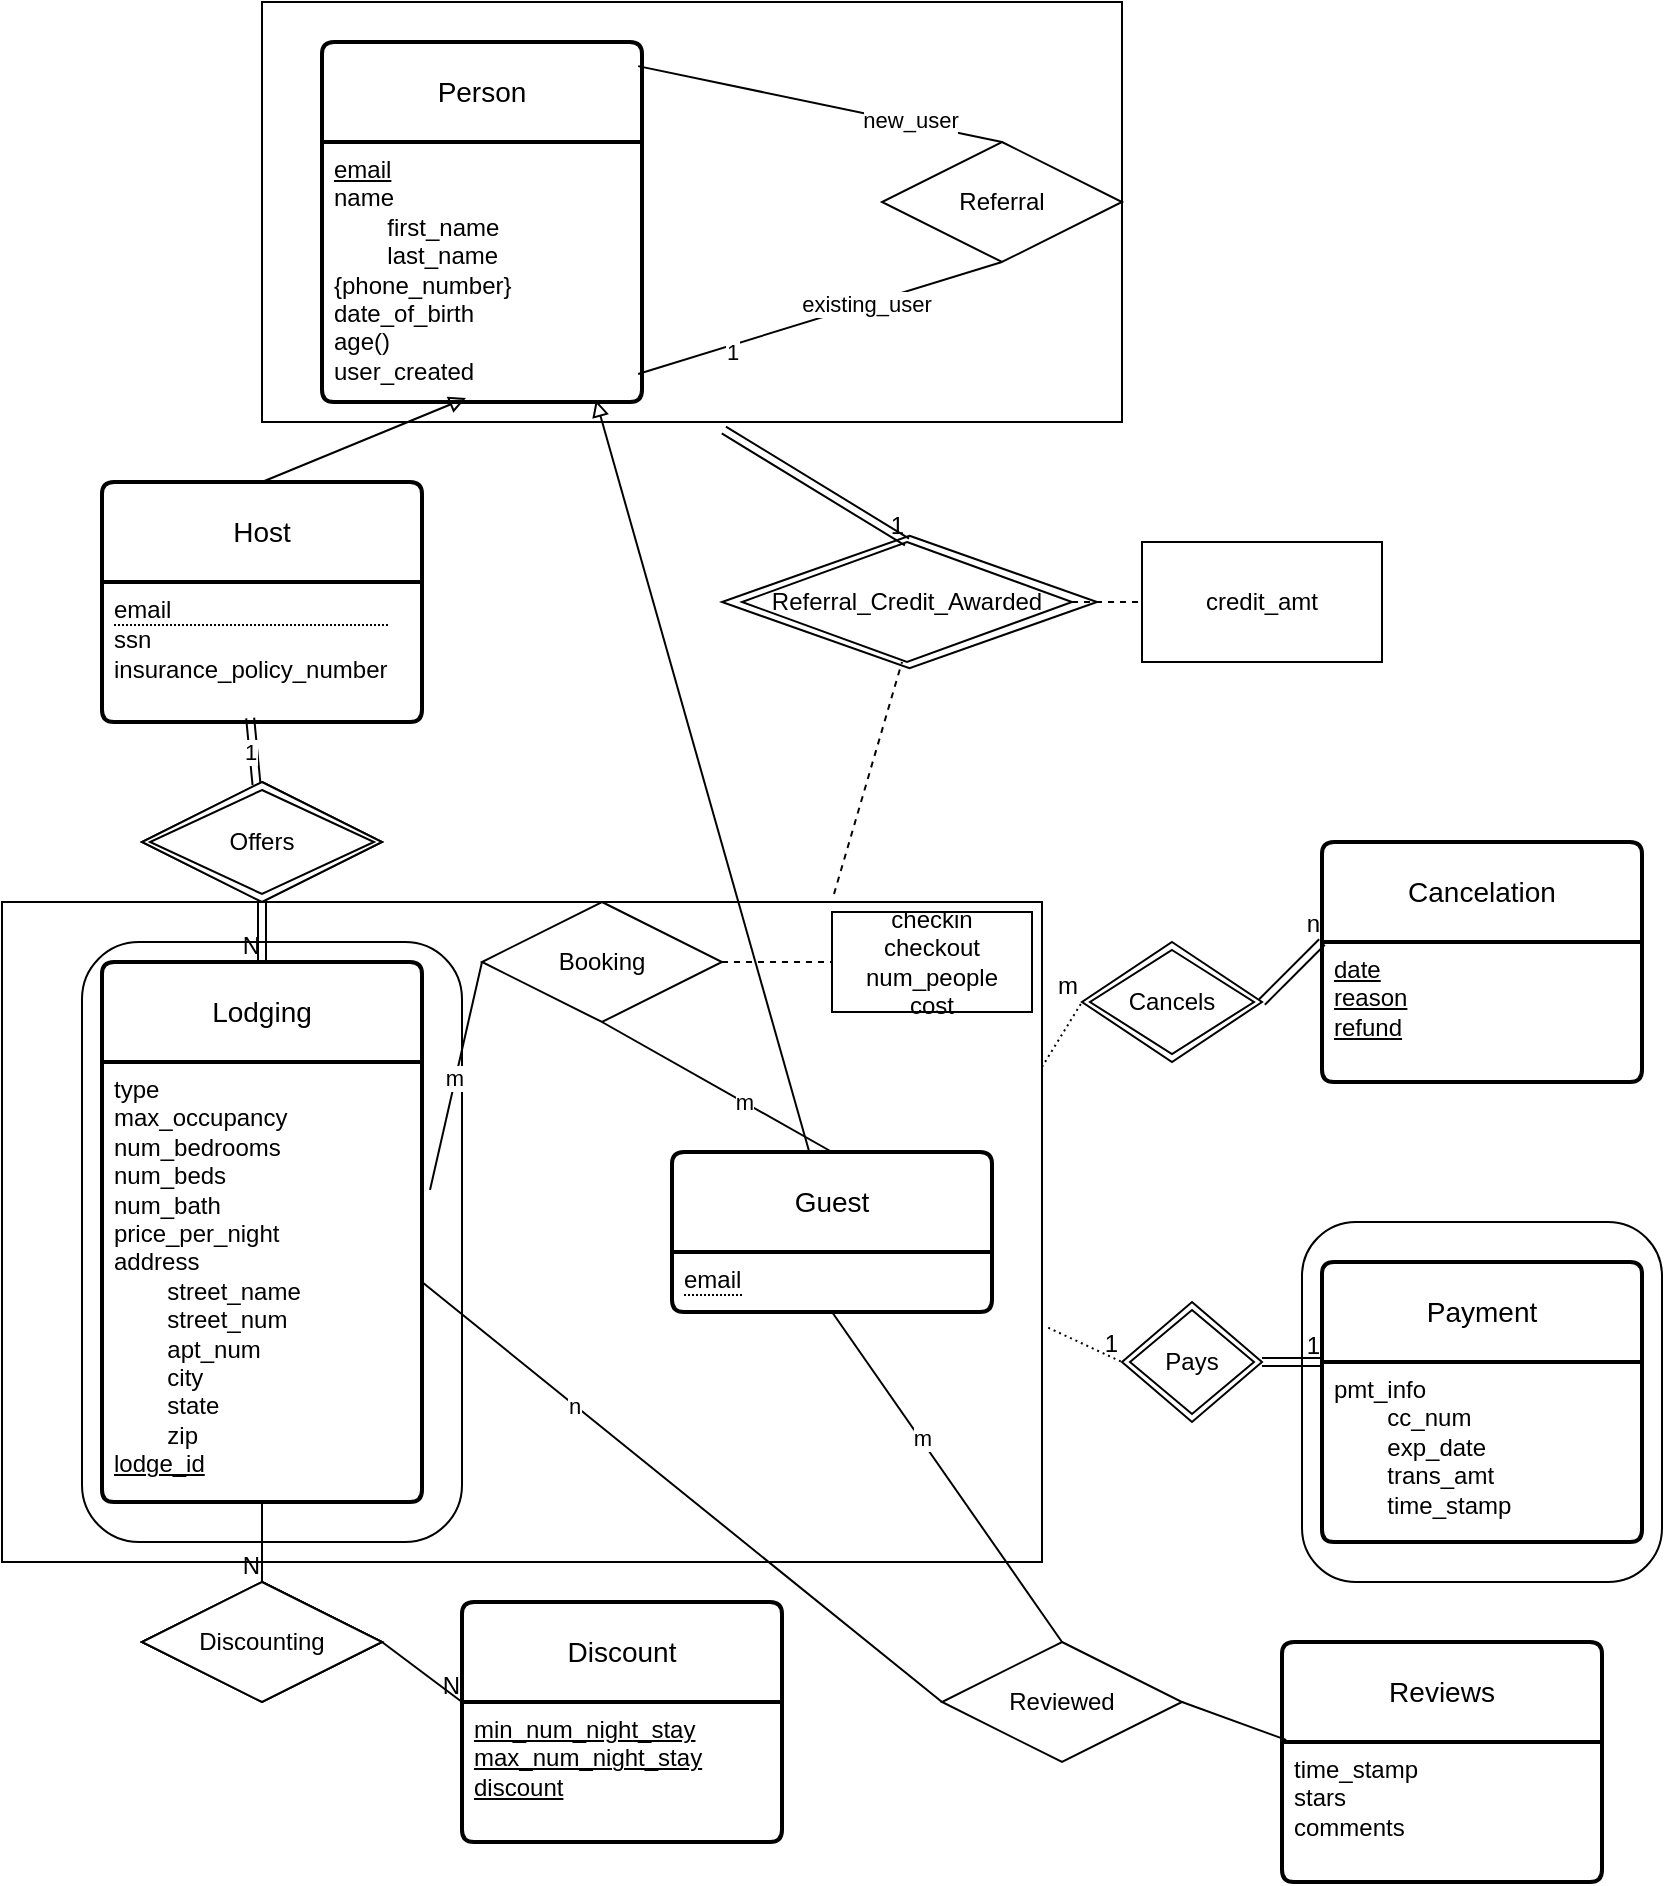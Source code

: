 <mxfile version="21.7.4" type="github">
  <diagram id="R2lEEEUBdFMjLlhIrx00" name="Page-1">
    <mxGraphModel dx="1367" dy="795" grid="1" gridSize="10" guides="1" tooltips="1" connect="1" arrows="1" fold="1" page="1" pageScale="1" pageWidth="850" pageHeight="1100" math="0" shadow="0" extFonts="Permanent Marker^https://fonts.googleapis.com/css?family=Permanent+Marker">
      <root>
        <mxCell id="0" />
        <mxCell id="1" parent="0" />
        <mxCell id="330GPT98bmkKfDyMkQcv-138" value="" style="rhombus;whiteSpace=wrap;html=1;" vertex="1" parent="1">
          <mxGeometry x="370" y="286.86" width="187.5" height="66.28" as="geometry" />
        </mxCell>
        <mxCell id="330GPT98bmkKfDyMkQcv-136" value="" style="rounded=1;whiteSpace=wrap;html=1;" vertex="1" parent="1">
          <mxGeometry x="660" y="630" width="180" height="180" as="geometry" />
        </mxCell>
        <mxCell id="330GPT98bmkKfDyMkQcv-129" value="" style="rounded=0;whiteSpace=wrap;html=1;" vertex="1" parent="1">
          <mxGeometry x="140" y="20" width="430" height="210" as="geometry" />
        </mxCell>
        <mxCell id="330GPT98bmkKfDyMkQcv-78" value="" style="rounded=0;whiteSpace=wrap;html=1;" vertex="1" parent="1">
          <mxGeometry x="10" y="470" width="520" height="330" as="geometry" />
        </mxCell>
        <mxCell id="330GPT98bmkKfDyMkQcv-146" value="" style="rounded=1;whiteSpace=wrap;html=1;direction=south;" vertex="1" parent="1">
          <mxGeometry x="50" y="490" width="190" height="300" as="geometry" />
        </mxCell>
        <mxCell id="330GPT98bmkKfDyMkQcv-26" value="Person" style="swimlane;childLayout=stackLayout;horizontal=1;startSize=50;horizontalStack=0;rounded=1;fontSize=14;fontStyle=0;strokeWidth=2;resizeParent=0;resizeLast=1;shadow=0;dashed=0;align=center;arcSize=4;whiteSpace=wrap;html=1;" vertex="1" parent="1">
          <mxGeometry x="170" y="40" width="160" height="180" as="geometry" />
        </mxCell>
        <mxCell id="330GPT98bmkKfDyMkQcv-27" value="&lt;div&gt;&lt;u&gt;email&lt;/u&gt;&lt;/div&gt;&lt;div&gt;name&lt;/div&gt;&lt;div&gt;&lt;span style=&quot;white-space: pre;&quot;&gt;&#x9;&lt;/span&gt;first_name&lt;/div&gt;&lt;div&gt;&lt;span style=&quot;white-space: pre;&quot;&gt;&#x9;&lt;/span&gt;last_name&lt;/div&gt;&lt;div&gt;{phone_number}&lt;/div&gt;&lt;div&gt;date_of_birth&lt;/div&gt;&lt;div&gt;age()&lt;/div&gt;&lt;div&gt;user_created&lt;br&gt;&lt;/div&gt;" style="align=left;strokeColor=none;fillColor=none;spacingLeft=4;fontSize=12;verticalAlign=top;resizable=0;rotatable=0;part=1;html=1;" vertex="1" parent="330GPT98bmkKfDyMkQcv-26">
          <mxGeometry y="50" width="160" height="130" as="geometry" />
        </mxCell>
        <mxCell id="330GPT98bmkKfDyMkQcv-29" value="Host" style="swimlane;childLayout=stackLayout;horizontal=1;startSize=50;horizontalStack=0;rounded=1;fontSize=14;fontStyle=0;strokeWidth=2;resizeParent=0;resizeLast=1;shadow=0;dashed=0;align=center;arcSize=4;whiteSpace=wrap;html=1;" vertex="1" parent="1">
          <mxGeometry x="60" y="260" width="160" height="120" as="geometry" />
        </mxCell>
        <mxCell id="330GPT98bmkKfDyMkQcv-30" value="&lt;div style=&quot;border-bottom: 1px dotted black&quot;&gt;email&lt;/div&gt;&lt;div&gt;ssn&lt;/div&gt;&lt;div&gt;insurance_policy_number&lt;br&gt;&lt;/div&gt;" style="align=left;strokeColor=none;fillColor=none;spacingLeft=4;fontSize=12;verticalAlign=top;resizable=0;rotatable=0;part=1;html=1;" vertex="1" parent="330GPT98bmkKfDyMkQcv-29">
          <mxGeometry y="50" width="160" height="70" as="geometry" />
        </mxCell>
        <mxCell id="330GPT98bmkKfDyMkQcv-39" value="Lodging" style="swimlane;childLayout=stackLayout;horizontal=1;startSize=50;horizontalStack=0;rounded=1;fontSize=14;fontStyle=0;strokeWidth=2;resizeParent=0;resizeLast=1;shadow=0;dashed=0;align=center;arcSize=4;whiteSpace=wrap;html=1;" vertex="1" parent="1">
          <mxGeometry x="60" y="500" width="160" height="270" as="geometry" />
        </mxCell>
        <mxCell id="330GPT98bmkKfDyMkQcv-40" value="&lt;div&gt;type&lt;/div&gt;&lt;div&gt;max_occupancy&lt;/div&gt;&lt;div&gt;num_bedrooms&lt;/div&gt;&lt;div&gt;num_beds&lt;/div&gt;&lt;div&gt;num_bath&lt;/div&gt;&lt;div&gt;price_per_night&lt;/div&gt;&lt;div&gt;address&lt;/div&gt;&lt;div&gt;&lt;span style=&quot;white-space: pre;&quot;&gt;&#x9;&lt;/span&gt;street_name&lt;/div&gt;&lt;div&gt;&lt;span style=&quot;white-space: pre;&quot;&gt;&#x9;&lt;/span&gt;street_num&lt;/div&gt;&lt;div&gt;&lt;span style=&quot;white-space: pre;&quot;&gt;&#x9;&lt;/span&gt;apt_num&lt;/div&gt;&lt;div&gt;&lt;span style=&quot;white-space: pre;&quot;&gt;&#x9;&lt;/span&gt;city&lt;/div&gt;&lt;div&gt;&lt;span style=&quot;white-space: pre;&quot;&gt;&#x9;&lt;/span&gt;state&lt;/div&gt;&lt;div&gt;&lt;span style=&quot;white-space: pre;&quot;&gt;&#x9;&lt;/span&gt;zip&lt;/div&gt;&lt;div&gt;&lt;u&gt;lodge_id&lt;/u&gt;&lt;br&gt;&lt;/div&gt;" style="align=left;strokeColor=none;fillColor=none;spacingLeft=4;fontSize=12;verticalAlign=top;resizable=0;rotatable=0;part=1;html=1;" vertex="1" parent="330GPT98bmkKfDyMkQcv-39">
          <mxGeometry y="50" width="160" height="220" as="geometry" />
        </mxCell>
        <mxCell id="330GPT98bmkKfDyMkQcv-43" value="&lt;div&gt;Offers&lt;/div&gt;" style="shape=rhombus;perimeter=rhombusPerimeter;whiteSpace=wrap;html=1;align=center;" vertex="1" parent="1">
          <mxGeometry x="80" y="410" width="120" height="60" as="geometry" />
        </mxCell>
        <mxCell id="330GPT98bmkKfDyMkQcv-46" value="Guest" style="swimlane;childLayout=stackLayout;horizontal=1;startSize=50;horizontalStack=0;rounded=1;fontSize=14;fontStyle=0;strokeWidth=2;resizeParent=0;resizeLast=1;shadow=0;dashed=0;align=center;arcSize=4;whiteSpace=wrap;html=1;" vertex="1" parent="1">
          <mxGeometry x="345" y="595" width="160" height="80" as="geometry" />
        </mxCell>
        <mxCell id="330GPT98bmkKfDyMkQcv-47" value="&lt;div style=&quot;border-bottom: 1px dotted black&quot;&gt;email&lt;/div&gt;" style="align=left;strokeColor=none;fillColor=none;spacingLeft=4;fontSize=12;verticalAlign=top;resizable=0;rotatable=0;part=1;html=1;" vertex="1" parent="330GPT98bmkKfDyMkQcv-46">
          <mxGeometry y="50" width="160" height="30" as="geometry" />
        </mxCell>
        <mxCell id="330GPT98bmkKfDyMkQcv-53" value="" style="shape=link;html=1;rounded=0;exitX=0.5;exitY=1;exitDx=0;exitDy=0;entryX=0.5;entryY=0;entryDx=0;entryDy=0;" edge="1" parent="1" source="330GPT98bmkKfDyMkQcv-43" target="330GPT98bmkKfDyMkQcv-39">
          <mxGeometry relative="1" as="geometry">
            <mxPoint x="260" y="440" as="sourcePoint" />
            <mxPoint x="330" y="410" as="targetPoint" />
          </mxGeometry>
        </mxCell>
        <mxCell id="330GPT98bmkKfDyMkQcv-54" value="N" style="resizable=0;html=1;whiteSpace=wrap;align=right;verticalAlign=bottom;" connectable="0" vertex="1" parent="330GPT98bmkKfDyMkQcv-53">
          <mxGeometry x="1" relative="1" as="geometry" />
        </mxCell>
        <mxCell id="330GPT98bmkKfDyMkQcv-60" value="" style="shape=link;html=1;rounded=0;exitX=0.463;exitY=0.971;exitDx=0;exitDy=0;exitPerimeter=0;" edge="1" parent="1" source="330GPT98bmkKfDyMkQcv-30" target="330GPT98bmkKfDyMkQcv-43">
          <mxGeometry width="100" relative="1" as="geometry">
            <mxPoint x="200" y="410" as="sourcePoint" />
            <mxPoint x="300" y="410" as="targetPoint" />
          </mxGeometry>
        </mxCell>
        <mxCell id="330GPT98bmkKfDyMkQcv-61" value="&lt;div&gt;1&lt;/div&gt;" style="edgeLabel;html=1;align=center;verticalAlign=middle;resizable=0;points=[];" vertex="1" connectable="0" parent="330GPT98bmkKfDyMkQcv-60">
          <mxGeometry x="-0.006" y="-2" relative="1" as="geometry">
            <mxPoint as="offset" />
          </mxGeometry>
        </mxCell>
        <mxCell id="330GPT98bmkKfDyMkQcv-62" value="Booking" style="shape=rhombus;perimeter=rhombusPerimeter;whiteSpace=wrap;html=1;align=center;" vertex="1" parent="1">
          <mxGeometry x="250" y="470" width="120" height="60" as="geometry" />
        </mxCell>
        <mxCell id="330GPT98bmkKfDyMkQcv-63" value="&lt;div&gt;checkin&lt;/div&gt;&lt;div&gt;checkout&lt;/div&gt;&lt;div&gt;num_people&lt;/div&gt;&lt;div&gt;cost&lt;/div&gt;" style="whiteSpace=wrap;html=1;align=center;" vertex="1" parent="1">
          <mxGeometry x="425" y="475" width="100" height="50" as="geometry" />
        </mxCell>
        <mxCell id="330GPT98bmkKfDyMkQcv-64" value="" style="endArrow=none;dashed=1;html=1;rounded=0;exitX=1;exitY=0.5;exitDx=0;exitDy=0;entryX=0;entryY=0.5;entryDx=0;entryDy=0;" edge="1" parent="1" source="330GPT98bmkKfDyMkQcv-62" target="330GPT98bmkKfDyMkQcv-63">
          <mxGeometry width="50" height="50" relative="1" as="geometry">
            <mxPoint x="450" y="310" as="sourcePoint" />
            <mxPoint x="500" y="260" as="targetPoint" />
          </mxGeometry>
        </mxCell>
        <mxCell id="330GPT98bmkKfDyMkQcv-65" value="" style="endArrow=none;html=1;rounded=0;entryX=0.5;entryY=0;entryDx=0;entryDy=0;exitX=0.5;exitY=1;exitDx=0;exitDy=0;" edge="1" parent="1" source="330GPT98bmkKfDyMkQcv-62" target="330GPT98bmkKfDyMkQcv-46">
          <mxGeometry width="50" height="50" relative="1" as="geometry">
            <mxPoint x="450" y="310" as="sourcePoint" />
            <mxPoint x="500" y="260" as="targetPoint" />
          </mxGeometry>
        </mxCell>
        <mxCell id="330GPT98bmkKfDyMkQcv-67" value="m" style="edgeLabel;html=1;align=center;verticalAlign=middle;resizable=0;points=[];" vertex="1" connectable="0" parent="330GPT98bmkKfDyMkQcv-65">
          <mxGeometry x="0.228" relative="1" as="geometry">
            <mxPoint as="offset" />
          </mxGeometry>
        </mxCell>
        <mxCell id="330GPT98bmkKfDyMkQcv-66" value="" style="endArrow=none;html=1;rounded=0;exitX=0;exitY=0.5;exitDx=0;exitDy=0;entryX=1.025;entryY=0.291;entryDx=0;entryDy=0;entryPerimeter=0;" edge="1" parent="1" source="330GPT98bmkKfDyMkQcv-62" target="330GPT98bmkKfDyMkQcv-40">
          <mxGeometry width="50" height="50" relative="1" as="geometry">
            <mxPoint x="440" y="400" as="sourcePoint" />
            <mxPoint x="490" y="350" as="targetPoint" />
          </mxGeometry>
        </mxCell>
        <mxCell id="330GPT98bmkKfDyMkQcv-68" value="m" style="edgeLabel;html=1;align=center;verticalAlign=middle;resizable=0;points=[];" vertex="1" connectable="0" parent="330GPT98bmkKfDyMkQcv-66">
          <mxGeometry x="0.005" y="-1" relative="1" as="geometry">
            <mxPoint as="offset" />
          </mxGeometry>
        </mxCell>
        <mxCell id="330GPT98bmkKfDyMkQcv-81" value="Payment" style="swimlane;childLayout=stackLayout;horizontal=1;startSize=50;horizontalStack=0;rounded=1;fontSize=14;fontStyle=0;strokeWidth=2;resizeParent=0;resizeLast=1;shadow=0;dashed=0;align=center;arcSize=4;whiteSpace=wrap;html=1;" vertex="1" parent="1">
          <mxGeometry x="670" y="650" width="160" height="140" as="geometry" />
        </mxCell>
        <mxCell id="330GPT98bmkKfDyMkQcv-82" value="&lt;div&gt;pmt_info&lt;/div&gt;&lt;div&gt;&lt;span style=&quot;white-space: pre;&quot;&gt;&#x9;&lt;/span&gt;cc_num&lt;/div&gt;&lt;div&gt;&lt;span style=&quot;white-space: pre;&quot;&gt;&#x9;&lt;/span&gt;exp_date&lt;/div&gt;&lt;div&gt;&lt;span style=&quot;white-space: pre;&quot;&gt;&#x9;&lt;/span&gt;trans_amt&lt;/div&gt;&lt;div&gt;&lt;span style=&quot;white-space: pre;&quot;&gt;&#x9;&lt;/span&gt;time_stamp&lt;br&gt;&lt;/div&gt;" style="align=left;strokeColor=none;fillColor=none;spacingLeft=4;fontSize=12;verticalAlign=top;resizable=0;rotatable=0;part=1;html=1;" vertex="1" parent="330GPT98bmkKfDyMkQcv-81">
          <mxGeometry y="50" width="160" height="90" as="geometry" />
        </mxCell>
        <mxCell id="330GPT98bmkKfDyMkQcv-83" style="edgeStyle=orthogonalEdgeStyle;rounded=0;orthogonalLoop=1;jettySize=auto;html=1;exitX=0.5;exitY=1;exitDx=0;exitDy=0;" edge="1" parent="1" source="330GPT98bmkKfDyMkQcv-82">
          <mxGeometry relative="1" as="geometry">
            <mxPoint x="750" y="790" as="targetPoint" />
          </mxGeometry>
        </mxCell>
        <mxCell id="330GPT98bmkKfDyMkQcv-84" value="&lt;div&gt;Cancelation&lt;/div&gt;" style="swimlane;childLayout=stackLayout;horizontal=1;startSize=50;horizontalStack=0;rounded=1;fontSize=14;fontStyle=0;strokeWidth=2;resizeParent=0;resizeLast=1;shadow=0;dashed=0;align=center;arcSize=4;whiteSpace=wrap;html=1;" vertex="1" parent="1">
          <mxGeometry x="670" y="440" width="160" height="120" as="geometry" />
        </mxCell>
        <mxCell id="330GPT98bmkKfDyMkQcv-85" value="&lt;div&gt;&lt;u&gt;date&lt;/u&gt;&lt;/div&gt;&lt;div&gt;&lt;u&gt;reason&lt;/u&gt;&lt;/div&gt;&lt;div&gt;&lt;u&gt;refund&lt;br&gt;&lt;/u&gt;&lt;/div&gt;" style="align=left;strokeColor=none;fillColor=none;spacingLeft=4;fontSize=12;verticalAlign=top;resizable=0;rotatable=0;part=1;html=1;" vertex="1" parent="330GPT98bmkKfDyMkQcv-84">
          <mxGeometry y="50" width="160" height="70" as="geometry" />
        </mxCell>
        <mxCell id="330GPT98bmkKfDyMkQcv-90" value="Referral" style="shape=rhombus;perimeter=rhombusPerimeter;whiteSpace=wrap;html=1;align=center;" vertex="1" parent="1">
          <mxGeometry x="450" y="90" width="120" height="60" as="geometry" />
        </mxCell>
        <mxCell id="330GPT98bmkKfDyMkQcv-91" value="" style="endArrow=none;html=1;rounded=0;exitX=0.988;exitY=0.892;exitDx=0;exitDy=0;exitPerimeter=0;entryX=0.5;entryY=1;entryDx=0;entryDy=0;" edge="1" parent="1" source="330GPT98bmkKfDyMkQcv-27" target="330GPT98bmkKfDyMkQcv-90">
          <mxGeometry relative="1" as="geometry">
            <mxPoint x="430" y="400" as="sourcePoint" />
            <mxPoint x="590" y="400" as="targetPoint" />
          </mxGeometry>
        </mxCell>
        <mxCell id="330GPT98bmkKfDyMkQcv-94" value="existing_user" style="edgeLabel;html=1;align=center;verticalAlign=middle;resizable=0;points=[];" vertex="1" connectable="0" parent="330GPT98bmkKfDyMkQcv-91">
          <mxGeometry x="0.252" relative="1" as="geometry">
            <mxPoint as="offset" />
          </mxGeometry>
        </mxCell>
        <mxCell id="330GPT98bmkKfDyMkQcv-95" value="&lt;div&gt;1&lt;/div&gt;" style="edgeLabel;html=1;align=center;verticalAlign=middle;resizable=0;points=[];" vertex="1" connectable="0" parent="330GPT98bmkKfDyMkQcv-91">
          <mxGeometry x="-0.495" y="-3" relative="1" as="geometry">
            <mxPoint as="offset" />
          </mxGeometry>
        </mxCell>
        <mxCell id="330GPT98bmkKfDyMkQcv-92" value="" style="endArrow=none;html=1;rounded=0;exitX=0.988;exitY=0.067;exitDx=0;exitDy=0;exitPerimeter=0;entryX=0.5;entryY=0;entryDx=0;entryDy=0;" edge="1" parent="1" source="330GPT98bmkKfDyMkQcv-26" target="330GPT98bmkKfDyMkQcv-90">
          <mxGeometry relative="1" as="geometry">
            <mxPoint x="430" y="400" as="sourcePoint" />
            <mxPoint x="590" y="400" as="targetPoint" />
          </mxGeometry>
        </mxCell>
        <mxCell id="330GPT98bmkKfDyMkQcv-93" value="new_user" style="edgeLabel;html=1;align=center;verticalAlign=middle;resizable=0;points=[];" vertex="1" connectable="0" parent="330GPT98bmkKfDyMkQcv-92">
          <mxGeometry x="0.489" y="2" relative="1" as="geometry">
            <mxPoint as="offset" />
          </mxGeometry>
        </mxCell>
        <mxCell id="330GPT98bmkKfDyMkQcv-96" value="Discounting" style="shape=rhombus;perimeter=rhombusPerimeter;whiteSpace=wrap;html=1;align=center;" vertex="1" parent="1">
          <mxGeometry x="80" y="810" width="120" height="60" as="geometry" />
        </mxCell>
        <mxCell id="330GPT98bmkKfDyMkQcv-99" value="Discount" style="swimlane;childLayout=stackLayout;horizontal=1;startSize=50;horizontalStack=0;rounded=1;fontSize=14;fontStyle=0;strokeWidth=2;resizeParent=0;resizeLast=1;shadow=0;dashed=0;align=center;arcSize=4;whiteSpace=wrap;html=1;" vertex="1" parent="1">
          <mxGeometry x="240" y="820" width="160" height="120" as="geometry" />
        </mxCell>
        <mxCell id="330GPT98bmkKfDyMkQcv-100" value="&lt;div&gt;&lt;u&gt;min_num_night_stay&lt;/u&gt;&lt;/div&gt;&lt;div&gt;&lt;u&gt;max_num_night_stay&lt;/u&gt;&lt;/div&gt;&lt;div&gt;&lt;u&gt;discount&lt;br&gt;&lt;/u&gt;&lt;/div&gt;" style="align=left;strokeColor=none;fillColor=none;spacingLeft=4;fontSize=12;verticalAlign=top;resizable=0;rotatable=0;part=1;html=1;" vertex="1" parent="330GPT98bmkKfDyMkQcv-99">
          <mxGeometry y="50" width="160" height="70" as="geometry" />
        </mxCell>
        <mxCell id="330GPT98bmkKfDyMkQcv-103" value="Discounting" style="shape=rhombus;double=1;perimeter=rhombusPerimeter;whiteSpace=wrap;html=1;align=center;" vertex="1" parent="1">
          <mxGeometry x="80" y="810" width="120" height="60" as="geometry" />
        </mxCell>
        <mxCell id="330GPT98bmkKfDyMkQcv-108" value="Cancels" style="shape=rhombus;double=1;perimeter=rhombusPerimeter;whiteSpace=wrap;html=1;align=center;" vertex="1" parent="1">
          <mxGeometry x="550" y="490" width="90" height="60" as="geometry" />
        </mxCell>
        <mxCell id="330GPT98bmkKfDyMkQcv-109" value="" style="endArrow=none;html=1;rounded=0;dashed=1;dashPattern=1 2;exitX=1;exitY=0.25;exitDx=0;exitDy=0;entryX=0;entryY=0.5;entryDx=0;entryDy=0;" edge="1" parent="1" source="330GPT98bmkKfDyMkQcv-78" target="330GPT98bmkKfDyMkQcv-108">
          <mxGeometry relative="1" as="geometry">
            <mxPoint x="390" y="550" as="sourcePoint" />
            <mxPoint x="550" y="550" as="targetPoint" />
          </mxGeometry>
        </mxCell>
        <mxCell id="330GPT98bmkKfDyMkQcv-110" value="m" style="resizable=0;html=1;whiteSpace=wrap;align=right;verticalAlign=bottom;" connectable="0" vertex="1" parent="330GPT98bmkKfDyMkQcv-109">
          <mxGeometry x="1" relative="1" as="geometry" />
        </mxCell>
        <mxCell id="330GPT98bmkKfDyMkQcv-111" value="Pays" style="shape=rhombus;double=1;perimeter=rhombusPerimeter;whiteSpace=wrap;html=1;align=center;" vertex="1" parent="1">
          <mxGeometry x="570" y="670" width="70" height="60" as="geometry" />
        </mxCell>
        <mxCell id="330GPT98bmkKfDyMkQcv-112" value="" style="endArrow=none;html=1;rounded=0;dashed=1;dashPattern=1 2;entryX=0;entryY=0.5;entryDx=0;entryDy=0;exitX=1.006;exitY=0.645;exitDx=0;exitDy=0;exitPerimeter=0;" edge="1" parent="1" source="330GPT98bmkKfDyMkQcv-78" target="330GPT98bmkKfDyMkQcv-111">
          <mxGeometry relative="1" as="geometry">
            <mxPoint x="390" y="550" as="sourcePoint" />
            <mxPoint x="550" y="550" as="targetPoint" />
          </mxGeometry>
        </mxCell>
        <mxCell id="330GPT98bmkKfDyMkQcv-113" value="1" style="resizable=0;html=1;whiteSpace=wrap;align=right;verticalAlign=bottom;" connectable="0" vertex="1" parent="330GPT98bmkKfDyMkQcv-112">
          <mxGeometry x="1" relative="1" as="geometry" />
        </mxCell>
        <mxCell id="330GPT98bmkKfDyMkQcv-114" value="" style="shape=link;html=1;rounded=0;entryX=0;entryY=0;entryDx=0;entryDy=0;exitX=1;exitY=0.5;exitDx=0;exitDy=0;" edge="1" parent="1" source="330GPT98bmkKfDyMkQcv-111" target="330GPT98bmkKfDyMkQcv-82">
          <mxGeometry relative="1" as="geometry">
            <mxPoint x="390" y="550" as="sourcePoint" />
            <mxPoint x="550" y="550" as="targetPoint" />
          </mxGeometry>
        </mxCell>
        <mxCell id="330GPT98bmkKfDyMkQcv-115" value="1" style="resizable=0;html=1;whiteSpace=wrap;align=right;verticalAlign=bottom;" connectable="0" vertex="1" parent="330GPT98bmkKfDyMkQcv-114">
          <mxGeometry x="1" relative="1" as="geometry" />
        </mxCell>
        <mxCell id="330GPT98bmkKfDyMkQcv-116" value="" style="shape=link;html=1;rounded=0;entryX=0;entryY=0;entryDx=0;entryDy=0;exitX=1;exitY=0.5;exitDx=0;exitDy=0;" edge="1" parent="1" source="330GPT98bmkKfDyMkQcv-108" target="330GPT98bmkKfDyMkQcv-85">
          <mxGeometry relative="1" as="geometry">
            <mxPoint x="390" y="550" as="sourcePoint" />
            <mxPoint x="550" y="550" as="targetPoint" />
          </mxGeometry>
        </mxCell>
        <mxCell id="330GPT98bmkKfDyMkQcv-117" value="n" style="resizable=0;html=1;whiteSpace=wrap;align=right;verticalAlign=bottom;" connectable="0" vertex="1" parent="330GPT98bmkKfDyMkQcv-116">
          <mxGeometry x="1" relative="1" as="geometry" />
        </mxCell>
        <mxCell id="330GPT98bmkKfDyMkQcv-120" value="Discounting" style="shape=rhombus;perimeter=rhombusPerimeter;whiteSpace=wrap;html=1;align=center;" vertex="1" parent="1">
          <mxGeometry x="80" y="810" width="120" height="60" as="geometry" />
        </mxCell>
        <mxCell id="330GPT98bmkKfDyMkQcv-121" value="" style="endArrow=none;html=1;rounded=0;exitX=1;exitY=0.5;exitDx=0;exitDy=0;entryX=0;entryY=0;entryDx=0;entryDy=0;" edge="1" parent="1" source="330GPT98bmkKfDyMkQcv-120" target="330GPT98bmkKfDyMkQcv-100">
          <mxGeometry relative="1" as="geometry">
            <mxPoint x="180" y="640" as="sourcePoint" />
            <mxPoint x="340" y="640" as="targetPoint" />
          </mxGeometry>
        </mxCell>
        <mxCell id="330GPT98bmkKfDyMkQcv-122" value="N" style="resizable=0;html=1;whiteSpace=wrap;align=right;verticalAlign=bottom;" connectable="0" vertex="1" parent="330GPT98bmkKfDyMkQcv-121">
          <mxGeometry x="1" relative="1" as="geometry" />
        </mxCell>
        <mxCell id="330GPT98bmkKfDyMkQcv-123" value="" style="endArrow=none;html=1;rounded=0;exitX=0.5;exitY=1;exitDx=0;exitDy=0;" edge="1" parent="1" source="330GPT98bmkKfDyMkQcv-40" target="330GPT98bmkKfDyMkQcv-120">
          <mxGeometry relative="1" as="geometry">
            <mxPoint x="180" y="640" as="sourcePoint" />
            <mxPoint x="340" y="640" as="targetPoint" />
          </mxGeometry>
        </mxCell>
        <mxCell id="330GPT98bmkKfDyMkQcv-124" value="N" style="resizable=0;html=1;whiteSpace=wrap;align=right;verticalAlign=bottom;" connectable="0" vertex="1" parent="330GPT98bmkKfDyMkQcv-123">
          <mxGeometry x="1" relative="1" as="geometry" />
        </mxCell>
        <mxCell id="330GPT98bmkKfDyMkQcv-127" value="&lt;div&gt;Referral_Credit_Awarded&lt;/div&gt;" style="shape=rhombus;perimeter=rhombusPerimeter;whiteSpace=wrap;html=1;align=center;" vertex="1" parent="1">
          <mxGeometry x="380" y="290" width="165" height="60" as="geometry" />
        </mxCell>
        <mxCell id="330GPT98bmkKfDyMkQcv-133" value="&lt;div&gt;credit_amt&lt;/div&gt;" style="rounded=0;whiteSpace=wrap;html=1;" vertex="1" parent="1">
          <mxGeometry x="580" y="290" width="120" height="60" as="geometry" />
        </mxCell>
        <mxCell id="330GPT98bmkKfDyMkQcv-135" value="" style="endArrow=none;dashed=1;html=1;rounded=0;exitX=1;exitY=0.5;exitDx=0;exitDy=0;entryX=0;entryY=0.5;entryDx=0;entryDy=0;" edge="1" parent="1" source="330GPT98bmkKfDyMkQcv-127" target="330GPT98bmkKfDyMkQcv-133">
          <mxGeometry width="50" height="50" relative="1" as="geometry">
            <mxPoint x="520" y="190" as="sourcePoint" />
            <mxPoint x="570" y="140" as="targetPoint" />
          </mxGeometry>
        </mxCell>
        <mxCell id="330GPT98bmkKfDyMkQcv-137" value="" style="endArrow=none;dashed=1;html=1;rounded=0;exitX=0.8;exitY=-0.012;exitDx=0;exitDy=0;exitPerimeter=0;" edge="1" parent="1" source="330GPT98bmkKfDyMkQcv-78">
          <mxGeometry width="50" height="50" relative="1" as="geometry">
            <mxPoint x="400" y="400" as="sourcePoint" />
            <mxPoint x="460" y="350" as="targetPoint" />
          </mxGeometry>
        </mxCell>
        <mxCell id="330GPT98bmkKfDyMkQcv-141" value="" style="shape=link;html=1;rounded=0;exitX=0.537;exitY=1.019;exitDx=0;exitDy=0;exitPerimeter=0;entryX=0.5;entryY=0;entryDx=0;entryDy=0;" edge="1" parent="1" source="330GPT98bmkKfDyMkQcv-129" target="330GPT98bmkKfDyMkQcv-127">
          <mxGeometry relative="1" as="geometry">
            <mxPoint x="400" y="490" as="sourcePoint" />
            <mxPoint x="560" y="490" as="targetPoint" />
          </mxGeometry>
        </mxCell>
        <mxCell id="330GPT98bmkKfDyMkQcv-142" value="1" style="resizable=0;html=1;whiteSpace=wrap;align=right;verticalAlign=bottom;" connectable="0" vertex="1" parent="330GPT98bmkKfDyMkQcv-141">
          <mxGeometry x="1" relative="1" as="geometry" />
        </mxCell>
        <mxCell id="330GPT98bmkKfDyMkQcv-144" value="" style="endArrow=block;html=1;rounded=0;exitX=0.5;exitY=0;exitDx=0;exitDy=0;endFill=0;entryX=0.45;entryY=0.985;entryDx=0;entryDy=0;entryPerimeter=0;" edge="1" parent="1" source="330GPT98bmkKfDyMkQcv-29" target="330GPT98bmkKfDyMkQcv-27">
          <mxGeometry width="50" height="50" relative="1" as="geometry">
            <mxPoint x="370" y="550" as="sourcePoint" />
            <mxPoint x="220" y="230" as="targetPoint" />
          </mxGeometry>
        </mxCell>
        <mxCell id="330GPT98bmkKfDyMkQcv-145" value="" style="endArrow=block;html=1;rounded=0;entryX=0.856;entryY=0.992;entryDx=0;entryDy=0;entryPerimeter=0;endFill=0;" edge="1" parent="1" source="330GPT98bmkKfDyMkQcv-46" target="330GPT98bmkKfDyMkQcv-27">
          <mxGeometry width="50" height="50" relative="1" as="geometry">
            <mxPoint x="370" y="550" as="sourcePoint" />
            <mxPoint x="420" y="500" as="targetPoint" />
          </mxGeometry>
        </mxCell>
        <mxCell id="330GPT98bmkKfDyMkQcv-147" value="&lt;div&gt;Offers&lt;/div&gt;" style="shape=rhombus;double=1;perimeter=rhombusPerimeter;whiteSpace=wrap;html=1;align=center;" vertex="1" parent="1">
          <mxGeometry x="80" y="410" width="120" height="60" as="geometry" />
        </mxCell>
        <mxCell id="330GPT98bmkKfDyMkQcv-148" value="Reviews" style="swimlane;childLayout=stackLayout;horizontal=1;startSize=50;horizontalStack=0;rounded=1;fontSize=14;fontStyle=0;strokeWidth=2;resizeParent=0;resizeLast=1;shadow=0;dashed=0;align=center;arcSize=4;whiteSpace=wrap;html=1;" vertex="1" parent="1">
          <mxGeometry x="650" y="840" width="160" height="120" as="geometry" />
        </mxCell>
        <mxCell id="330GPT98bmkKfDyMkQcv-149" value="&lt;div&gt;time_stamp&lt;/div&gt;&lt;div&gt;stars&lt;/div&gt;&lt;div&gt;comments&lt;br&gt;&lt;/div&gt;" style="align=left;strokeColor=none;fillColor=none;spacingLeft=4;fontSize=12;verticalAlign=top;resizable=0;rotatable=0;part=1;html=1;" vertex="1" parent="330GPT98bmkKfDyMkQcv-148">
          <mxGeometry y="50" width="160" height="70" as="geometry" />
        </mxCell>
        <mxCell id="330GPT98bmkKfDyMkQcv-150" value="Reviewed" style="shape=rhombus;perimeter=rhombusPerimeter;whiteSpace=wrap;html=1;align=center;" vertex="1" parent="1">
          <mxGeometry x="480" y="840" width="120" height="60" as="geometry" />
        </mxCell>
        <mxCell id="330GPT98bmkKfDyMkQcv-151" value="" style="endArrow=none;html=1;rounded=0;exitX=0.5;exitY=1;exitDx=0;exitDy=0;entryX=0.5;entryY=0;entryDx=0;entryDy=0;" edge="1" parent="1" source="330GPT98bmkKfDyMkQcv-46" target="330GPT98bmkKfDyMkQcv-150">
          <mxGeometry relative="1" as="geometry">
            <mxPoint x="300" y="610" as="sourcePoint" />
            <mxPoint x="460" y="610" as="targetPoint" />
          </mxGeometry>
        </mxCell>
        <mxCell id="330GPT98bmkKfDyMkQcv-154" value="m" style="edgeLabel;html=1;align=center;verticalAlign=middle;resizable=0;points=[];" vertex="1" connectable="0" parent="330GPT98bmkKfDyMkQcv-151">
          <mxGeometry x="-0.23" y="1" relative="1" as="geometry">
            <mxPoint as="offset" />
          </mxGeometry>
        </mxCell>
        <mxCell id="330GPT98bmkKfDyMkQcv-152" value="" style="endArrow=none;html=1;rounded=0;exitX=1;exitY=0.5;exitDx=0;exitDy=0;entryX=0;entryY=0.5;entryDx=0;entryDy=0;" edge="1" parent="1" source="330GPT98bmkKfDyMkQcv-40" target="330GPT98bmkKfDyMkQcv-150">
          <mxGeometry relative="1" as="geometry">
            <mxPoint x="300" y="610" as="sourcePoint" />
            <mxPoint x="460" y="610" as="targetPoint" />
          </mxGeometry>
        </mxCell>
        <mxCell id="330GPT98bmkKfDyMkQcv-153" value="n" style="edgeLabel;html=1;align=center;verticalAlign=middle;resizable=0;points=[];" vertex="1" connectable="0" parent="330GPT98bmkKfDyMkQcv-152">
          <mxGeometry x="-0.413" relative="1" as="geometry">
            <mxPoint as="offset" />
          </mxGeometry>
        </mxCell>
        <mxCell id="330GPT98bmkKfDyMkQcv-155" value="" style="endArrow=none;html=1;rounded=0;entryX=0.013;entryY=0.408;entryDx=0;entryDy=0;entryPerimeter=0;exitX=1;exitY=0.5;exitDx=0;exitDy=0;" edge="1" parent="1" source="330GPT98bmkKfDyMkQcv-150" target="330GPT98bmkKfDyMkQcv-148">
          <mxGeometry relative="1" as="geometry">
            <mxPoint x="300" y="610" as="sourcePoint" />
            <mxPoint x="460" y="610" as="targetPoint" />
          </mxGeometry>
        </mxCell>
      </root>
    </mxGraphModel>
  </diagram>
</mxfile>
